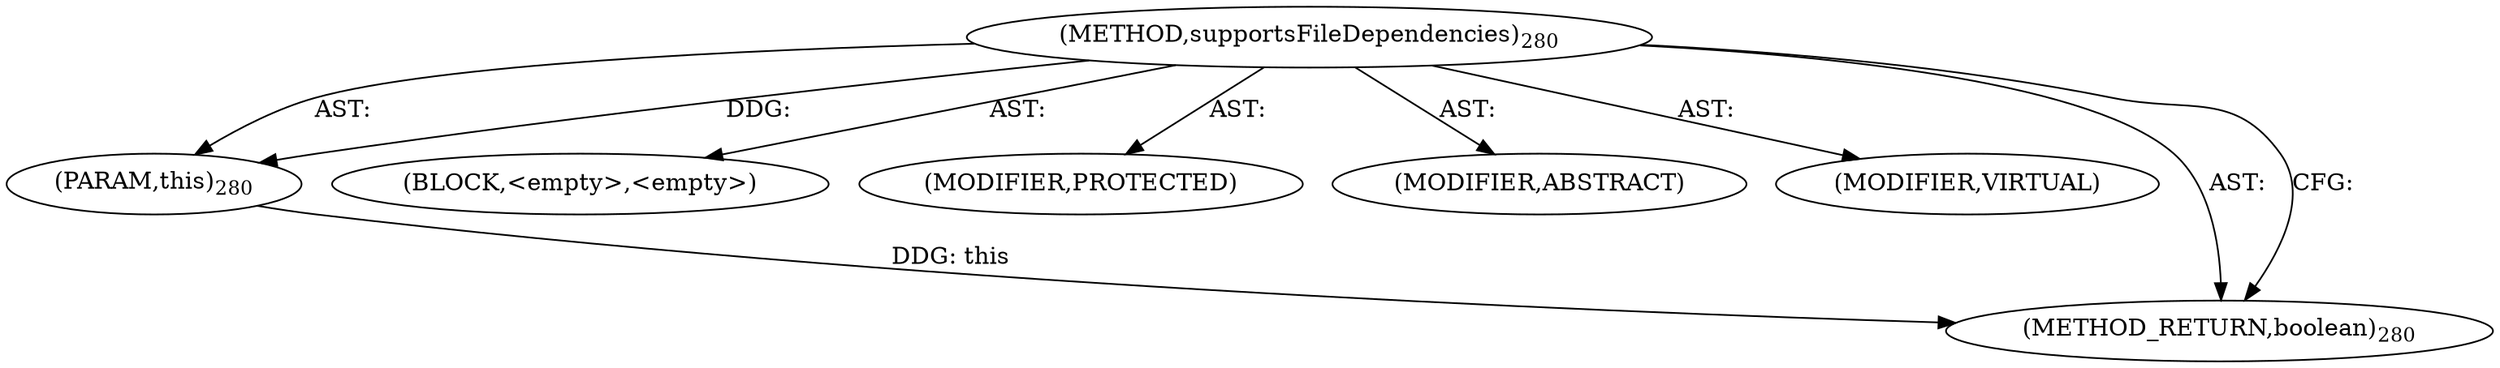 digraph "supportsFileDependencies" {  
"111669149710" [label = <(METHOD,supportsFileDependencies)<SUB>280</SUB>> ]
"115964117016" [label = <(PARAM,this)<SUB>280</SUB>> ]
"25769803798" [label = <(BLOCK,&lt;empty&gt;,&lt;empty&gt;)> ]
"133143986214" [label = <(MODIFIER,PROTECTED)> ]
"133143986215" [label = <(MODIFIER,ABSTRACT)> ]
"133143986216" [label = <(MODIFIER,VIRTUAL)> ]
"128849018894" [label = <(METHOD_RETURN,boolean)<SUB>280</SUB>> ]
  "111669149710" -> "115964117016"  [ label = "AST: "] 
  "111669149710" -> "25769803798"  [ label = "AST: "] 
  "111669149710" -> "133143986214"  [ label = "AST: "] 
  "111669149710" -> "133143986215"  [ label = "AST: "] 
  "111669149710" -> "133143986216"  [ label = "AST: "] 
  "111669149710" -> "128849018894"  [ label = "AST: "] 
  "111669149710" -> "128849018894"  [ label = "CFG: "] 
  "115964117016" -> "128849018894"  [ label = "DDG: this"] 
  "111669149710" -> "115964117016"  [ label = "DDG: "] 
}
